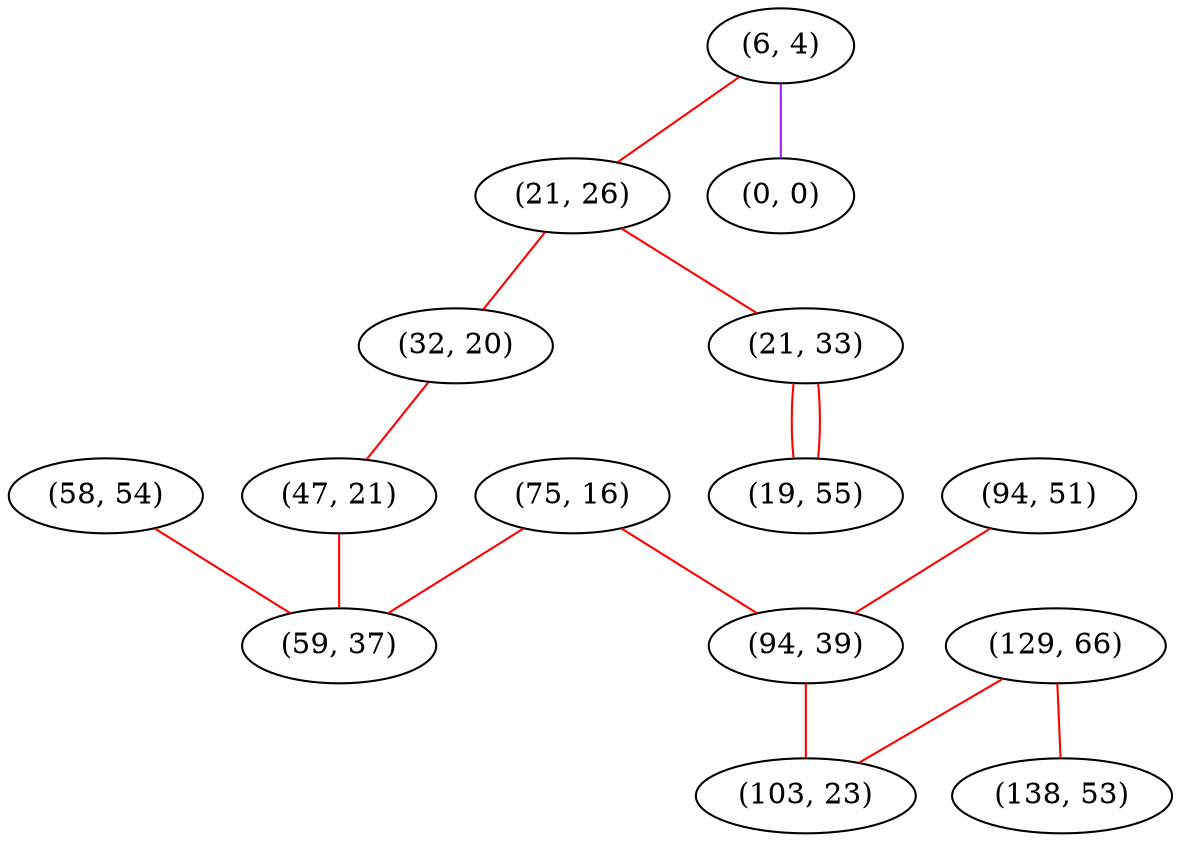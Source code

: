 graph "" {
"(75, 16)";
"(6, 4)";
"(58, 54)";
"(21, 26)";
"(129, 66)";
"(32, 20)";
"(21, 33)";
"(47, 21)";
"(138, 53)";
"(0, 0)";
"(59, 37)";
"(94, 51)";
"(19, 55)";
"(94, 39)";
"(103, 23)";
"(75, 16)" -- "(94, 39)"  [color=red, key=0, weight=1];
"(75, 16)" -- "(59, 37)"  [color=red, key=0, weight=1];
"(6, 4)" -- "(0, 0)"  [color=purple, key=0, weight=4];
"(6, 4)" -- "(21, 26)"  [color=red, key=0, weight=1];
"(58, 54)" -- "(59, 37)"  [color=red, key=0, weight=1];
"(21, 26)" -- "(32, 20)"  [color=red, key=0, weight=1];
"(21, 26)" -- "(21, 33)"  [color=red, key=0, weight=1];
"(129, 66)" -- "(138, 53)"  [color=red, key=0, weight=1];
"(129, 66)" -- "(103, 23)"  [color=red, key=0, weight=1];
"(32, 20)" -- "(47, 21)"  [color=red, key=0, weight=1];
"(21, 33)" -- "(19, 55)"  [color=red, key=0, weight=1];
"(21, 33)" -- "(19, 55)"  [color=red, key=1, weight=1];
"(47, 21)" -- "(59, 37)"  [color=red, key=0, weight=1];
"(94, 51)" -- "(94, 39)"  [color=red, key=0, weight=1];
"(94, 39)" -- "(103, 23)"  [color=red, key=0, weight=1];
}
